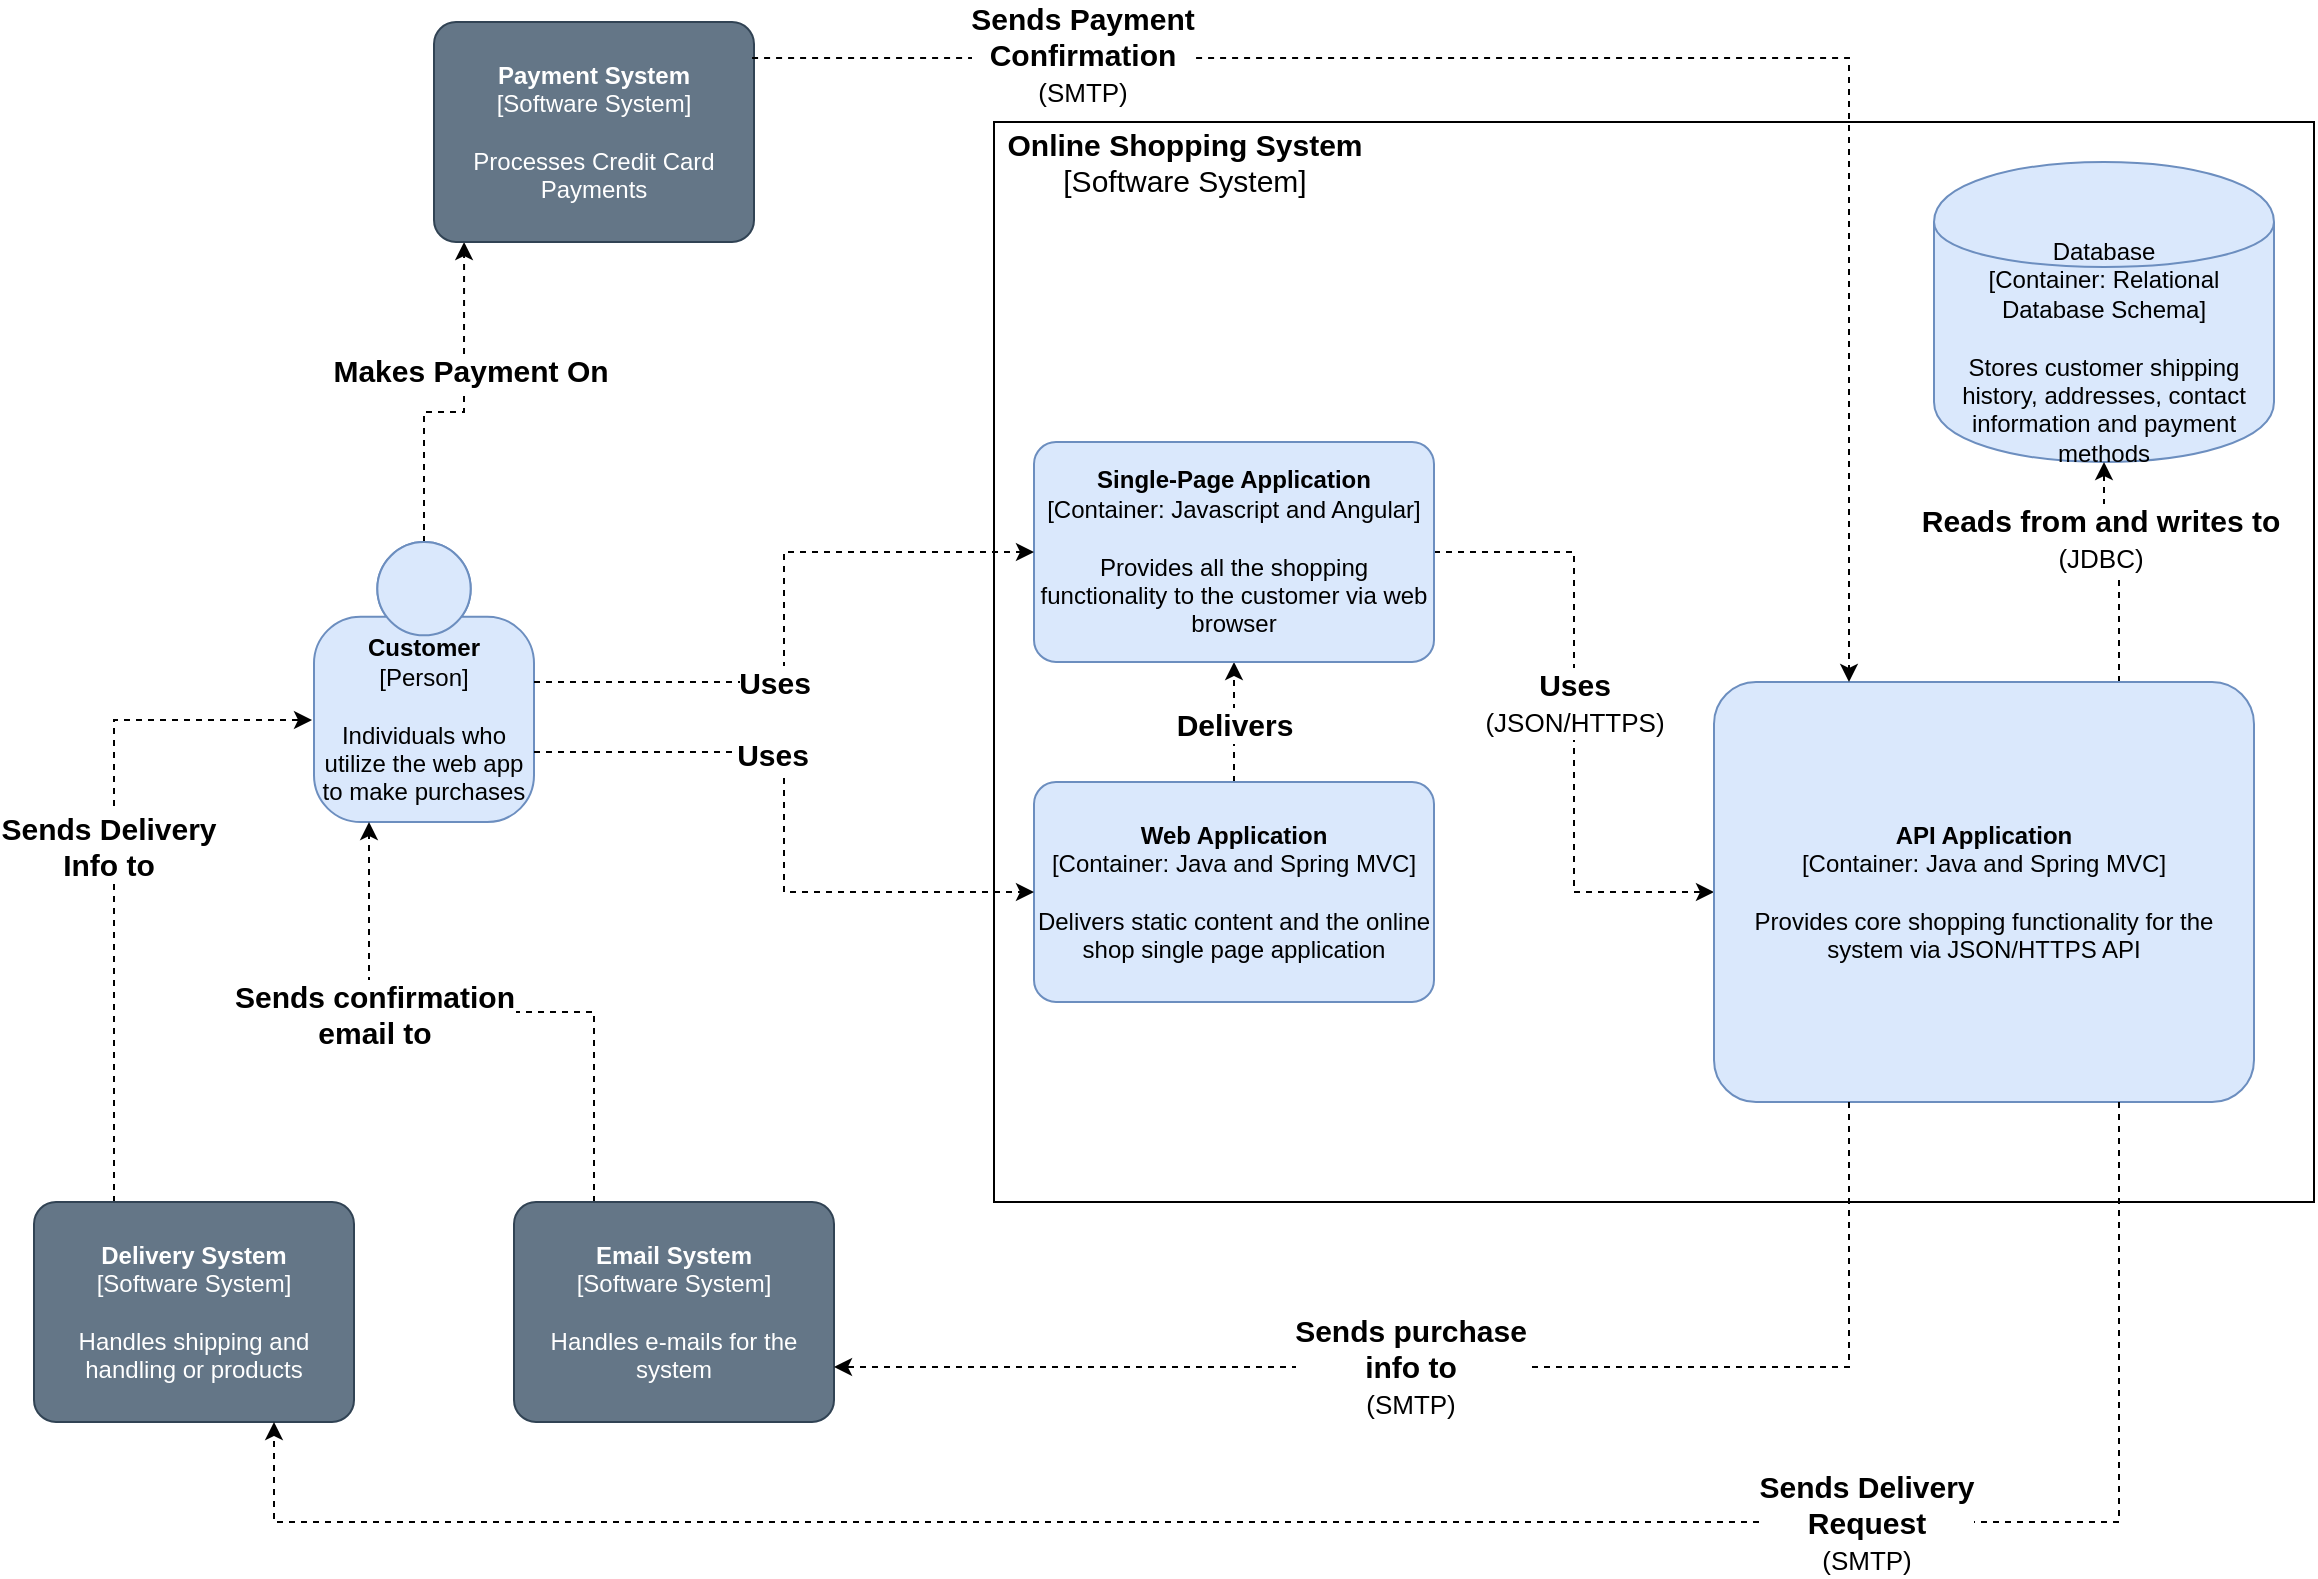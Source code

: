 <mxfile version="13.1.14" type="device" pages="2"><diagram id="IvWKfIhblGCO4nOpth7r" name="Page-1"><mxGraphModel dx="1671" dy="1135" grid="1" gridSize="10" guides="1" tooltips="1" connect="1" arrows="1" fold="1" page="1" pageScale="1" pageWidth="1700" pageHeight="1100" math="0" shadow="0"><root><mxCell id="0"/><mxCell id="1" parent="0"/><mxCell id="X3oiNnNaZx-ARCr_nB1I-13" style="edgeStyle=orthogonalEdgeStyle;rounded=0;orthogonalLoop=1;jettySize=auto;html=1;exitX=0.5;exitY=0;exitDx=0;exitDy=0;exitPerimeter=0;entryX=0.094;entryY=1;entryDx=0;entryDy=0;entryPerimeter=0;dashed=1;fontSize=15;" edge="1" parent="1" source="X3oiNnNaZx-ARCr_nB1I-1" target="X3oiNnNaZx-ARCr_nB1I-2"><mxGeometry relative="1" as="geometry"><Array as="points"><mxPoint x="275" y="285"/><mxPoint x="295" y="285"/></Array></mxGeometry></mxCell><mxCell id="X3oiNnNaZx-ARCr_nB1I-14" value="Makes Payment On" style="edgeLabel;html=1;align=center;verticalAlign=middle;resizable=0;points=[];fontSize=15;fontStyle=1" vertex="1" connectable="0" parent="X3oiNnNaZx-ARCr_nB1I-13"><mxGeometry x="0.247" y="-3" relative="1" as="geometry"><mxPoint as="offset"/></mxGeometry></mxCell><mxCell id="X3oiNnNaZx-ARCr_nB1I-1" value="&lt;b&gt;Customer&lt;/b&gt;&lt;br&gt;&lt;div&gt;[Person]&lt;/div&gt;&lt;br&gt;&lt;div&gt;Individuals who utilize the&amp;nbsp;&lt;span&gt;web app to make purchases&lt;/span&gt;&lt;/div&gt;" style="html=1;dashed=0;whitespace=wrap;fillColor=#DAE8FC;strokeColor=#6C8EBF;shape=mxgraph.c4.person;align=center;points=[[0.5,0,0],[1,0.5,0],[1,0.75,0],[0.75,1,0],[0.5,1,0],[0.25,1,0],[0,0.75,0],[0,0.5,0]];labelBackgroundColor=none;labelBorderColor=none;whiteSpace=wrap;" vertex="1" parent="1"><mxGeometry x="220" y="350" width="110.0" height="140" as="geometry"/></mxCell><mxCell id="X3oiNnNaZx-ARCr_nB1I-2" value="&lt;b&gt;Payment System&lt;/b&gt;&lt;br&gt;&lt;div&gt;[Software System]&lt;/div&gt;&lt;br&gt;&lt;div&gt;Processes Credit Card Payments&lt;/div&gt;" style="rounded=1;whiteSpace=wrap;html=1;labelBackgroundColor=none;fillColor=#647687;fontColor=#ffffff;align=center;arcSize=10;strokeColor=#314354;points=[[0.25,0,0],[0.5,0,0],[0.75,0,0],[1,0.25,0],[1,0.5,0],[1,0.75,0],[0.75,1,0],[0.5,1,0],[0.25,1,0],[0,0.75,0],[0,0.5,0],[0,0.25,0]];" vertex="1" parent="1"><mxGeometry x="280" y="90" width="160" height="110.0" as="geometry"/></mxCell><mxCell id="X3oiNnNaZx-ARCr_nB1I-17" style="edgeStyle=orthogonalEdgeStyle;rounded=0;orthogonalLoop=1;jettySize=auto;html=1;exitX=0.25;exitY=0;exitDx=0;exitDy=0;exitPerimeter=0;entryX=-0.009;entryY=0.636;entryDx=0;entryDy=0;entryPerimeter=0;dashed=1;fontSize=15;" edge="1" parent="1" source="X3oiNnNaZx-ARCr_nB1I-4" target="X3oiNnNaZx-ARCr_nB1I-1"><mxGeometry relative="1" as="geometry"/></mxCell><mxCell id="X3oiNnNaZx-ARCr_nB1I-18" value="Sends Delivery&lt;br&gt;Info to" style="edgeLabel;html=1;align=center;verticalAlign=middle;resizable=0;points=[];fontSize=15;fontStyle=1" vertex="1" connectable="0" parent="X3oiNnNaZx-ARCr_nB1I-17"><mxGeometry x="0.047" y="3" relative="1" as="geometry"><mxPoint as="offset"/></mxGeometry></mxCell><mxCell id="X3oiNnNaZx-ARCr_nB1I-4" value="&lt;b&gt;Delivery System&lt;/b&gt;&lt;br&gt;&lt;div&gt;[Software System]&lt;/div&gt;&lt;br&gt;&lt;div&gt;Handles shipping and handling or products&lt;/div&gt;" style="rounded=1;whiteSpace=wrap;html=1;labelBackgroundColor=none;fillColor=#647687;fontColor=#ffffff;align=center;arcSize=10;strokeColor=#314354;points=[[0.25,0,0],[0.5,0,0],[0.75,0,0],[1,0.25,0],[1,0.5,0],[1,0.75,0],[0.75,1,0],[0.5,1,0],[0.25,1,0],[0,0.75,0],[0,0.5,0],[0,0.25,0]];" vertex="1" parent="1"><mxGeometry x="80" y="680" width="160" height="110.0" as="geometry"/></mxCell><mxCell id="X3oiNnNaZx-ARCr_nB1I-9" style="edgeStyle=orthogonalEdgeStyle;rounded=0;orthogonalLoop=1;jettySize=auto;html=1;exitX=0.25;exitY=0;exitDx=0;exitDy=0;exitPerimeter=0;entryX=0.25;entryY=1;entryDx=0;entryDy=0;entryPerimeter=0;dashed=1;" edge="1" parent="1" source="X3oiNnNaZx-ARCr_nB1I-5" target="X3oiNnNaZx-ARCr_nB1I-1"><mxGeometry relative="1" as="geometry"/></mxCell><mxCell id="X3oiNnNaZx-ARCr_nB1I-10" value="&lt;font style=&quot;font-size: 15px&quot;&gt;&lt;b&gt;Sends confirmation&lt;br&gt;email to&lt;/b&gt;&lt;/font&gt;" style="edgeLabel;html=1;align=center;verticalAlign=middle;resizable=0;points=[];" vertex="1" connectable="0" parent="X3oiNnNaZx-ARCr_nB1I-9"><mxGeometry x="0.362" relative="1" as="geometry"><mxPoint x="1" y="1" as="offset"/></mxGeometry></mxCell><mxCell id="X3oiNnNaZx-ARCr_nB1I-5" value="&lt;b&gt;Email System&lt;/b&gt;&lt;br&gt;&lt;div&gt;[Software System]&lt;/div&gt;&lt;br&gt;&lt;div&gt;Handles e-mails for the system&lt;/div&gt;" style="rounded=1;whiteSpace=wrap;html=1;labelBackgroundColor=none;fillColor=#647687;fontColor=#ffffff;align=center;arcSize=10;strokeColor=#314354;points=[[0.25,0,0],[0.5,0,0],[0.75,0,0],[1,0.25,0],[1,0.5,0],[1,0.75,0],[0.75,1,0],[0.5,1,0],[0.25,1,0],[0,0.75,0],[0,0.5,0],[0,0.25,0]];" vertex="1" parent="1"><mxGeometry x="320" y="680" width="160" height="110.0" as="geometry"/></mxCell><mxCell id="8jxRPaH7KVlwFwGxON---3" value="" style="rounded=0;whiteSpace=wrap;html=1;labelBackgroundColor=none;fontSize=15;" vertex="1" parent="1"><mxGeometry x="560" y="140" width="660" height="540" as="geometry"/></mxCell><mxCell id="8jxRPaH7KVlwFwGxON---4" value="&lt;span&gt;Database&lt;/span&gt;&lt;div&gt;[Container:&amp;nbsp;Relational Database Schema]&lt;/div&gt;&lt;br&gt;&lt;div&gt;Stores customer shipping history, addresses, contact information and payment methods&lt;/div&gt;" style="shape=cylinder;whiteSpace=wrap;html=1;boundedLbl=1;rounded=0;labelBackgroundColor=none;fillColor=#dae8fc;fontSize=12;fontColor=#000000;align=center;strokeColor=#6c8ebf;points=[[0.5,0,0],[1,0.25,0],[1,0.5,0],[1,0.75,0],[0.5,1,0],[0,0.75,0],[0,0.5,0],[0,0.25,0]];" vertex="1" parent="1"><mxGeometry x="1030" y="160" width="170" height="150" as="geometry"/></mxCell><mxCell id="8jxRPaH7KVlwFwGxON---14" style="edgeStyle=orthogonalEdgeStyle;rounded=0;orthogonalLoop=1;jettySize=auto;html=1;exitX=0.5;exitY=0;exitDx=0;exitDy=0;exitPerimeter=0;entryX=0.5;entryY=1;entryDx=0;entryDy=0;entryPerimeter=0;dashed=1;fontSize=15;" edge="1" parent="1" source="8jxRPaH7KVlwFwGxON---5" target="8jxRPaH7KVlwFwGxON---6"><mxGeometry relative="1" as="geometry"/></mxCell><mxCell id="8jxRPaH7KVlwFwGxON---15" value="Delivers" style="edgeLabel;html=1;align=center;verticalAlign=middle;resizable=0;points=[];fontSize=15;fontStyle=1" vertex="1" connectable="0" parent="8jxRPaH7KVlwFwGxON---14"><mxGeometry x="0.25" relative="1" as="geometry"><mxPoint y="8" as="offset"/></mxGeometry></mxCell><mxCell id="8jxRPaH7KVlwFwGxON---5" value="&lt;b&gt;Web Application&lt;/b&gt;&lt;br&gt;&lt;div&gt;[Container: Java and Spring MVC&lt;span&gt;]&lt;/span&gt;&lt;/div&gt;&lt;br&gt;&lt;div&gt;Delivers static content and the online shop single page application&lt;/div&gt;" style="rounded=1;whiteSpace=wrap;html=1;labelBackgroundColor=none;fillColor=#dae8fc;fontColor=#000000;align=center;arcSize=10;strokeColor=#6c8ebf;points=[[0.25,0,0],[0.5,0,0],[0.75,0,0],[1,0.25,0],[1,0.5,0],[1,0.75,0],[0.75,1,0],[0.5,1,0],[0.25,1,0],[0,0.75,0],[0,0.5,0],[0,0.25,0]];" vertex="1" parent="1"><mxGeometry x="580" y="470" width="200" height="110" as="geometry"/></mxCell><mxCell id="8jxRPaH7KVlwFwGxON---16" style="edgeStyle=orthogonalEdgeStyle;rounded=0;orthogonalLoop=1;jettySize=auto;html=1;exitX=1;exitY=0.5;exitDx=0;exitDy=0;exitPerimeter=0;entryX=0;entryY=0.5;entryDx=0;entryDy=0;entryPerimeter=0;dashed=1;fontSize=15;" edge="1" parent="1" source="8jxRPaH7KVlwFwGxON---6" target="8jxRPaH7KVlwFwGxON---8"><mxGeometry relative="1" as="geometry"/></mxCell><mxCell id="8jxRPaH7KVlwFwGxON---17" value="&lt;b&gt;Uses&lt;/b&gt;&lt;br&gt;&lt;font style=&quot;font-size: 13px&quot;&gt;(JSON/HTTPS)&lt;/font&gt;" style="edgeLabel;html=1;align=center;verticalAlign=middle;resizable=0;points=[];fontSize=15;" vertex="1" connectable="0" parent="8jxRPaH7KVlwFwGxON---16"><mxGeometry x="-0.348" y="-7" relative="1" as="geometry"><mxPoint x="7" y="44" as="offset"/></mxGeometry></mxCell><mxCell id="8jxRPaH7KVlwFwGxON---6" value="&lt;b&gt;Single-Page Application&lt;/b&gt;&lt;br&gt;&lt;div&gt;[Container: Javascript and Angular&lt;span&gt;]&lt;/span&gt;&lt;/div&gt;&lt;br&gt;&lt;div&gt;Provides all the shopping functionality to the customer via web browser&lt;/div&gt;" style="rounded=1;whiteSpace=wrap;html=1;labelBackgroundColor=none;fillColor=#dae8fc;fontColor=#000000;align=center;arcSize=10;strokeColor=#6c8ebf;points=[[0.25,0,0],[0.5,0,0],[0.75,0,0],[1,0.25,0],[1,0.5,0],[1,0.75,0],[0.75,1,0],[0.5,1,0],[0.25,1,0],[0,0.75,0],[0,0.5,0],[0,0.25,0]];" vertex="1" parent="1"><mxGeometry x="580" y="300" width="200" height="110" as="geometry"/></mxCell><mxCell id="X3oiNnNaZx-ARCr_nB1I-7" style="edgeStyle=orthogonalEdgeStyle;rounded=0;orthogonalLoop=1;jettySize=auto;html=1;entryX=0;entryY=0.5;entryDx=0;entryDy=0;entryPerimeter=0;dashed=1;" edge="1" parent="1" source="X3oiNnNaZx-ARCr_nB1I-1" target="8jxRPaH7KVlwFwGxON---6"><mxGeometry relative="1" as="geometry"><mxPoint x="460.96" y="419.05" as="targetPoint"/></mxGeometry></mxCell><mxCell id="X3oiNnNaZx-ARCr_nB1I-8" value="&lt;font size=&quot;1&quot;&gt;&lt;b style=&quot;font-size: 15px&quot;&gt;Uses&lt;/b&gt;&lt;/font&gt;" style="edgeLabel;html=1;align=center;verticalAlign=middle;resizable=0;points=[];spacing=3;" vertex="1" connectable="0" parent="X3oiNnNaZx-ARCr_nB1I-7"><mxGeometry x="0.224" y="-1" relative="1" as="geometry"><mxPoint x="-8" y="64" as="offset"/></mxGeometry></mxCell><mxCell id="8jxRPaH7KVlwFwGxON---18" style="edgeStyle=orthogonalEdgeStyle;rounded=0;orthogonalLoop=1;jettySize=auto;html=1;exitX=0.75;exitY=0;exitDx=0;exitDy=0;exitPerimeter=0;entryX=0.5;entryY=1;entryDx=0;entryDy=0;entryPerimeter=0;dashed=1;fontSize=15;" edge="1" parent="1" source="8jxRPaH7KVlwFwGxON---8" target="8jxRPaH7KVlwFwGxON---4"><mxGeometry relative="1" as="geometry"/></mxCell><mxCell id="8jxRPaH7KVlwFwGxON---19" value="&lt;b&gt;Reads from and writes to&lt;/b&gt;&lt;br&gt;&lt;font style=&quot;font-size: 13px&quot;&gt;(JDBC)&lt;/font&gt;" style="edgeLabel;html=1;align=center;verticalAlign=middle;resizable=0;points=[];fontSize=15;" vertex="1" connectable="0" parent="8jxRPaH7KVlwFwGxON---18"><mxGeometry x="0.363" y="2" relative="1" as="geometry"><mxPoint as="offset"/></mxGeometry></mxCell><mxCell id="8jxRPaH7KVlwFwGxON---8" value="&lt;span&gt;&lt;b&gt;API Application&lt;br&gt;&lt;/b&gt;[Container: Java and Spring MVC&lt;/span&gt;&lt;span&gt;]&lt;/span&gt;&lt;br&gt;&lt;br&gt;&lt;div&gt;Provides core shopping functionality for the system via JSON/HTTPS API&lt;/div&gt;" style="rounded=1;whiteSpace=wrap;html=1;labelBackgroundColor=none;fillColor=#dae8fc;fontColor=#000000;align=center;arcSize=10;strokeColor=#6c8ebf;points=[[0.25,0,0],[0.5,0,0],[0.75,0,0],[1,0.25,0],[1,0.5,0],[1,0.75,0],[0.75,1,0],[0.5,1,0],[0.25,1,0],[0,0.75,0],[0,0.5,0],[0,0.25,0]];" vertex="1" parent="1"><mxGeometry x="920" y="420" width="270" height="210" as="geometry"/></mxCell><mxCell id="8jxRPaH7KVlwFwGxON---9" style="edgeStyle=orthogonalEdgeStyle;rounded=0;orthogonalLoop=1;jettySize=auto;html=1;exitX=1;exitY=0.75;exitDx=0;exitDy=0;exitPerimeter=0;entryX=0;entryY=0.5;entryDx=0;entryDy=0;entryPerimeter=0;dashed=1;fontSize=15;" edge="1" parent="1" source="X3oiNnNaZx-ARCr_nB1I-1" target="8jxRPaH7KVlwFwGxON---5"><mxGeometry relative="1" as="geometry"/></mxCell><mxCell id="8jxRPaH7KVlwFwGxON---11" value="Uses" style="edgeLabel;html=1;align=center;verticalAlign=middle;resizable=0;points=[];fontSize=15;fontStyle=1" vertex="1" connectable="0" parent="8jxRPaH7KVlwFwGxON---9"><mxGeometry x="-0.234" y="-1" relative="1" as="geometry"><mxPoint x="-4" as="offset"/></mxGeometry></mxCell><mxCell id="X3oiNnNaZx-ARCr_nB1I-19" style="edgeStyle=orthogonalEdgeStyle;rounded=0;orthogonalLoop=1;jettySize=auto;html=1;entryX=0.75;entryY=1;entryDx=0;entryDy=0;entryPerimeter=0;dashed=1;fontSize=15;exitX=0.75;exitY=1;exitDx=0;exitDy=0;exitPerimeter=0;" edge="1" parent="1" source="8jxRPaH7KVlwFwGxON---8" target="X3oiNnNaZx-ARCr_nB1I-4"><mxGeometry relative="1" as="geometry"><mxPoint x="1040" y="840" as="sourcePoint"/><Array as="points"><mxPoint x="1123" y="840"/><mxPoint x="200" y="840"/></Array></mxGeometry></mxCell><mxCell id="X3oiNnNaZx-ARCr_nB1I-20" value="Sends Delivery&lt;br&gt;Request&lt;br&gt;&lt;span style=&quot;font-weight: normal&quot;&gt;&lt;font style=&quot;font-size: 13px&quot;&gt;(SMTP)&lt;/font&gt;&lt;/span&gt;" style="edgeLabel;html=1;align=center;verticalAlign=middle;resizable=0;points=[];fontSize=15;fontStyle=1" vertex="1" connectable="0" parent="X3oiNnNaZx-ARCr_nB1I-19"><mxGeometry x="-0.431" relative="1" as="geometry"><mxPoint as="offset"/></mxGeometry></mxCell><mxCell id="X3oiNnNaZx-ARCr_nB1I-11" style="edgeStyle=orthogonalEdgeStyle;rounded=0;orthogonalLoop=1;jettySize=auto;html=1;entryX=1;entryY=0.75;entryDx=0;entryDy=0;entryPerimeter=0;dashed=1;exitX=0.25;exitY=1;exitDx=0;exitDy=0;exitPerimeter=0;" edge="1" parent="1" source="8jxRPaH7KVlwFwGxON---8" target="X3oiNnNaZx-ARCr_nB1I-5"><mxGeometry relative="1" as="geometry"><mxPoint x="1010" y="763" as="sourcePoint"/></mxGeometry></mxCell><mxCell id="X3oiNnNaZx-ARCr_nB1I-12" value="Sends purchase&lt;br&gt;info to&lt;br&gt;&lt;span style=&quot;font-weight: 400&quot;&gt;&lt;font style=&quot;font-size: 13px&quot;&gt;(SMTP)&lt;/font&gt;&lt;/span&gt;" style="edgeLabel;html=1;align=center;verticalAlign=middle;resizable=0;points=[];fontSize=15;fontStyle=1" vertex="1" connectable="0" parent="X3oiNnNaZx-ARCr_nB1I-11"><mxGeometry x="0.101" y="-1" relative="1" as="geometry"><mxPoint as="offset"/></mxGeometry></mxCell><mxCell id="X3oiNnNaZx-ARCr_nB1I-15" style="edgeStyle=orthogonalEdgeStyle;rounded=0;orthogonalLoop=1;jettySize=auto;html=1;exitX=0.994;exitY=0.164;exitDx=0;exitDy=0;exitPerimeter=0;dashed=1;fontSize=15;entryX=0.25;entryY=0;entryDx=0;entryDy=0;entryPerimeter=0;" edge="1" parent="1" source="X3oiNnNaZx-ARCr_nB1I-2" target="8jxRPaH7KVlwFwGxON---8"><mxGeometry relative="1" as="geometry"><mxPoint x="550" y="138" as="targetPoint"/></mxGeometry></mxCell><mxCell id="X3oiNnNaZx-ARCr_nB1I-16" value="Sends Payment&lt;br&gt;Confirmation&lt;br&gt;&lt;span style=&quot;font-weight: normal&quot;&gt;&lt;font style=&quot;font-size: 13px&quot;&gt;(SMTP)&lt;/font&gt;&lt;/span&gt;" style="edgeLabel;html=1;align=center;verticalAlign=middle;resizable=0;points=[];fontSize=15;fontStyle=1" vertex="1" connectable="0" parent="X3oiNnNaZx-ARCr_nB1I-15"><mxGeometry x="-0.772" relative="1" as="geometry"><mxPoint x="67" y="-2.5" as="offset"/></mxGeometry></mxCell><mxCell id="8jxRPaH7KVlwFwGxON---20" value="&lt;b&gt;Online Shopping System&lt;/b&gt;&lt;br&gt;[Software System]" style="text;html=1;align=center;verticalAlign=middle;resizable=0;points=[];autosize=1;fontSize=15;" vertex="1" parent="1"><mxGeometry x="560" y="140" width="190" height="40" as="geometry"/></mxCell></root></mxGraphModel></diagram><diagram id="Ob1pA1IB_M5v9ZX2VN83" name="Page-2"><mxGraphModel dx="1671" dy="1184" grid="1" gridSize="10" guides="1" tooltips="1" connect="1" arrows="1" fold="1" page="1" pageScale="1" pageWidth="850" pageHeight="1100" math="0" shadow="0"><root><mxCell id="IriDn6b3BPzumli3RGcv-0"/><mxCell id="IriDn6b3BPzumli3RGcv-1" parent="IriDn6b3BPzumli3RGcv-0"/></root></mxGraphModel></diagram></mxfile>